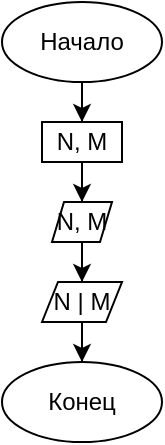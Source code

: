 <mxfile version="13.1.5" type="device"><diagram id="C5RBs43oDa-KdzZeNtuy" name="Page-1"><mxGraphModel dx="498" dy="281" grid="1" gridSize="10" guides="1" tooltips="1" connect="1" arrows="1" fold="1" page="1" pageScale="1" pageWidth="827" pageHeight="1169" math="0" shadow="0"><root><mxCell id="WIyWlLk6GJQsqaUBKTNV-0"/><mxCell id="WIyWlLk6GJQsqaUBKTNV-1" parent="WIyWlLk6GJQsqaUBKTNV-0"/><mxCell id="hzRiJR8K_pWHgd44_eGp-201" style="edgeStyle=orthogonalEdgeStyle;rounded=0;orthogonalLoop=1;jettySize=auto;html=1;entryX=0.5;entryY=0;entryDx=0;entryDy=0;" edge="1" parent="WIyWlLk6GJQsqaUBKTNV-1" source="hzRiJR8K_pWHgd44_eGp-193" target="hzRiJR8K_pWHgd44_eGp-199"><mxGeometry relative="1" as="geometry"/></mxCell><mxCell id="hzRiJR8K_pWHgd44_eGp-193" value="Начало" style="ellipse;whiteSpace=wrap;html=1;" vertex="1" parent="WIyWlLk6GJQsqaUBKTNV-1"><mxGeometry x="240" y="30" width="80" height="40" as="geometry"/></mxCell><mxCell id="hzRiJR8K_pWHgd44_eGp-194" style="edgeStyle=orthogonalEdgeStyle;rounded=0;orthogonalLoop=1;jettySize=auto;html=1;entryX=0.5;entryY=0;entryDx=0;entryDy=0;" edge="1" parent="WIyWlLk6GJQsqaUBKTNV-1" source="hzRiJR8K_pWHgd44_eGp-195" target="hzRiJR8K_pWHgd44_eGp-197"><mxGeometry relative="1" as="geometry"/></mxCell><mxCell id="hzRiJR8K_pWHgd44_eGp-195" value="N, M" style="shape=parallelogram;perimeter=parallelogramPerimeter;whiteSpace=wrap;html=1;fontFamily=Helvetica;fontSize=12;fontColor=#000000;align=center;strokeColor=#000000;fillColor=#ffffff;" vertex="1" parent="WIyWlLk6GJQsqaUBKTNV-1"><mxGeometry x="265" y="130" width="30" height="20" as="geometry"/></mxCell><mxCell id="hzRiJR8K_pWHgd44_eGp-196" style="edgeStyle=orthogonalEdgeStyle;rounded=0;orthogonalLoop=1;jettySize=auto;html=1;entryX=0.5;entryY=0;entryDx=0;entryDy=0;" edge="1" parent="WIyWlLk6GJQsqaUBKTNV-1" source="hzRiJR8K_pWHgd44_eGp-197" target="hzRiJR8K_pWHgd44_eGp-198"><mxGeometry relative="1" as="geometry"/></mxCell><mxCell id="hzRiJR8K_pWHgd44_eGp-197" value="N | M" style="shape=parallelogram;perimeter=parallelogramPerimeter;whiteSpace=wrap;html=1;fontFamily=Helvetica;fontSize=12;fontColor=#000000;align=center;strokeColor=#000000;fillColor=#ffffff;" vertex="1" parent="WIyWlLk6GJQsqaUBKTNV-1"><mxGeometry x="260" y="170" width="40" height="20" as="geometry"/></mxCell><mxCell id="hzRiJR8K_pWHgd44_eGp-198" value="Конец" style="ellipse;whiteSpace=wrap;html=1;" vertex="1" parent="WIyWlLk6GJQsqaUBKTNV-1"><mxGeometry x="240" y="210" width="80" height="40" as="geometry"/></mxCell><mxCell id="hzRiJR8K_pWHgd44_eGp-202" style="edgeStyle=orthogonalEdgeStyle;rounded=0;orthogonalLoop=1;jettySize=auto;html=1;entryX=0.5;entryY=0;entryDx=0;entryDy=0;" edge="1" parent="WIyWlLk6GJQsqaUBKTNV-1" source="hzRiJR8K_pWHgd44_eGp-199" target="hzRiJR8K_pWHgd44_eGp-195"><mxGeometry relative="1" as="geometry"/></mxCell><mxCell id="hzRiJR8K_pWHgd44_eGp-199" value="N, M" style="rounded=0;whiteSpace=wrap;html=1;" vertex="1" parent="WIyWlLk6GJQsqaUBKTNV-1"><mxGeometry x="260" y="90" width="40" height="20" as="geometry"/></mxCell></root></mxGraphModel></diagram></mxfile>